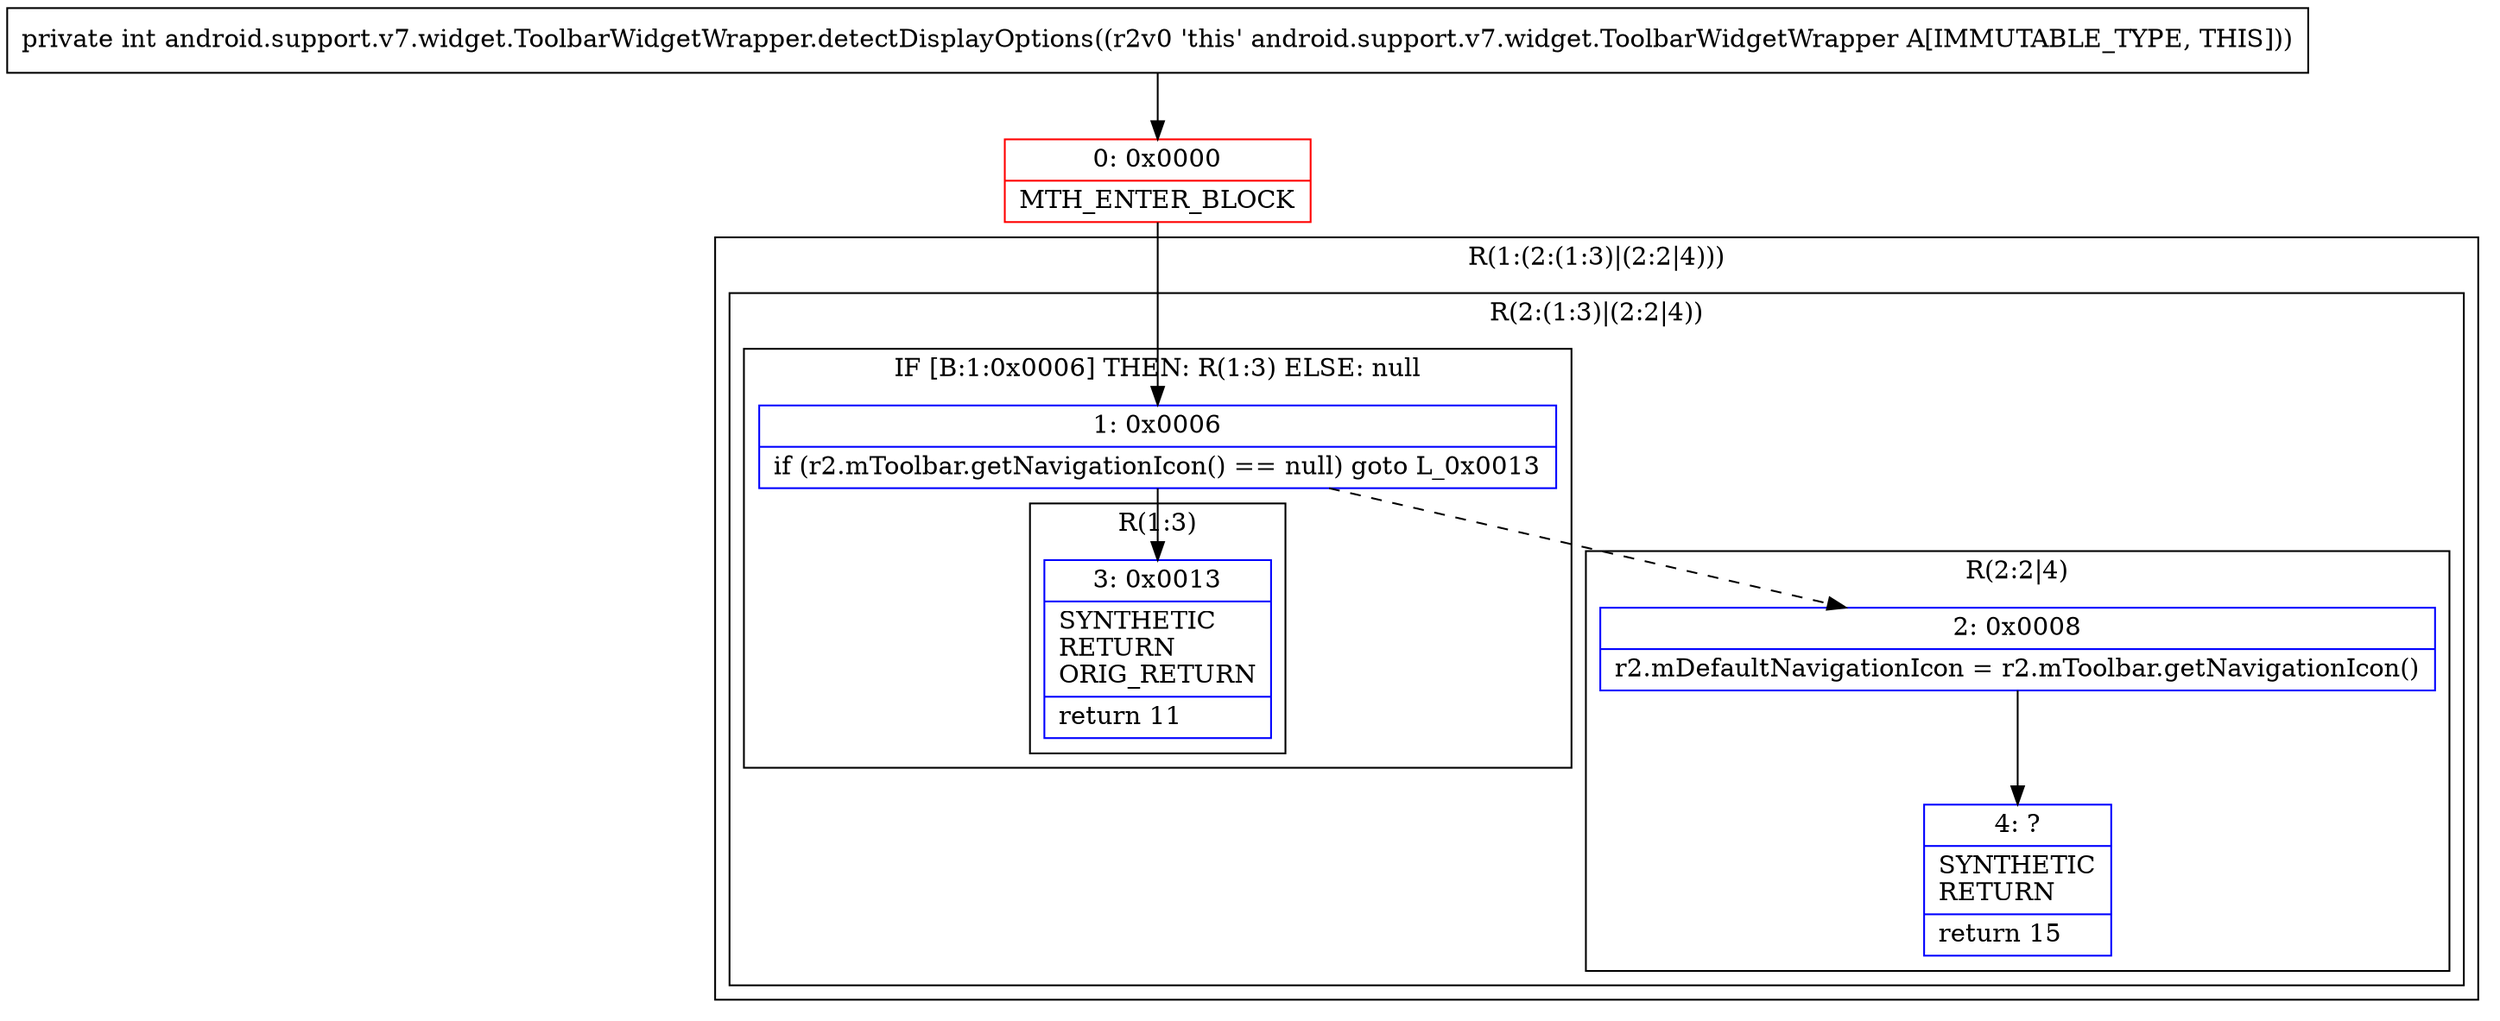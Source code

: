 digraph "CFG forandroid.support.v7.widget.ToolbarWidgetWrapper.detectDisplayOptions()I" {
subgraph cluster_Region_1550246347 {
label = "R(1:(2:(1:3)|(2:2|4)))";
node [shape=record,color=blue];
subgraph cluster_Region_1481284970 {
label = "R(2:(1:3)|(2:2|4))";
node [shape=record,color=blue];
subgraph cluster_IfRegion_1981059998 {
label = "IF [B:1:0x0006] THEN: R(1:3) ELSE: null";
node [shape=record,color=blue];
Node_1 [shape=record,label="{1\:\ 0x0006|if (r2.mToolbar.getNavigationIcon() == null) goto L_0x0013\l}"];
subgraph cluster_Region_931775580 {
label = "R(1:3)";
node [shape=record,color=blue];
Node_3 [shape=record,label="{3\:\ 0x0013|SYNTHETIC\lRETURN\lORIG_RETURN\l|return 11\l}"];
}
}
subgraph cluster_Region_1552552927 {
label = "R(2:2|4)";
node [shape=record,color=blue];
Node_2 [shape=record,label="{2\:\ 0x0008|r2.mDefaultNavigationIcon = r2.mToolbar.getNavigationIcon()\l}"];
Node_4 [shape=record,label="{4\:\ ?|SYNTHETIC\lRETURN\l|return 15\l}"];
}
}
}
Node_0 [shape=record,color=red,label="{0\:\ 0x0000|MTH_ENTER_BLOCK\l}"];
MethodNode[shape=record,label="{private int android.support.v7.widget.ToolbarWidgetWrapper.detectDisplayOptions((r2v0 'this' android.support.v7.widget.ToolbarWidgetWrapper A[IMMUTABLE_TYPE, THIS])) }"];
MethodNode -> Node_0;
Node_1 -> Node_2[style=dashed];
Node_1 -> Node_3;
Node_2 -> Node_4;
Node_0 -> Node_1;
}

